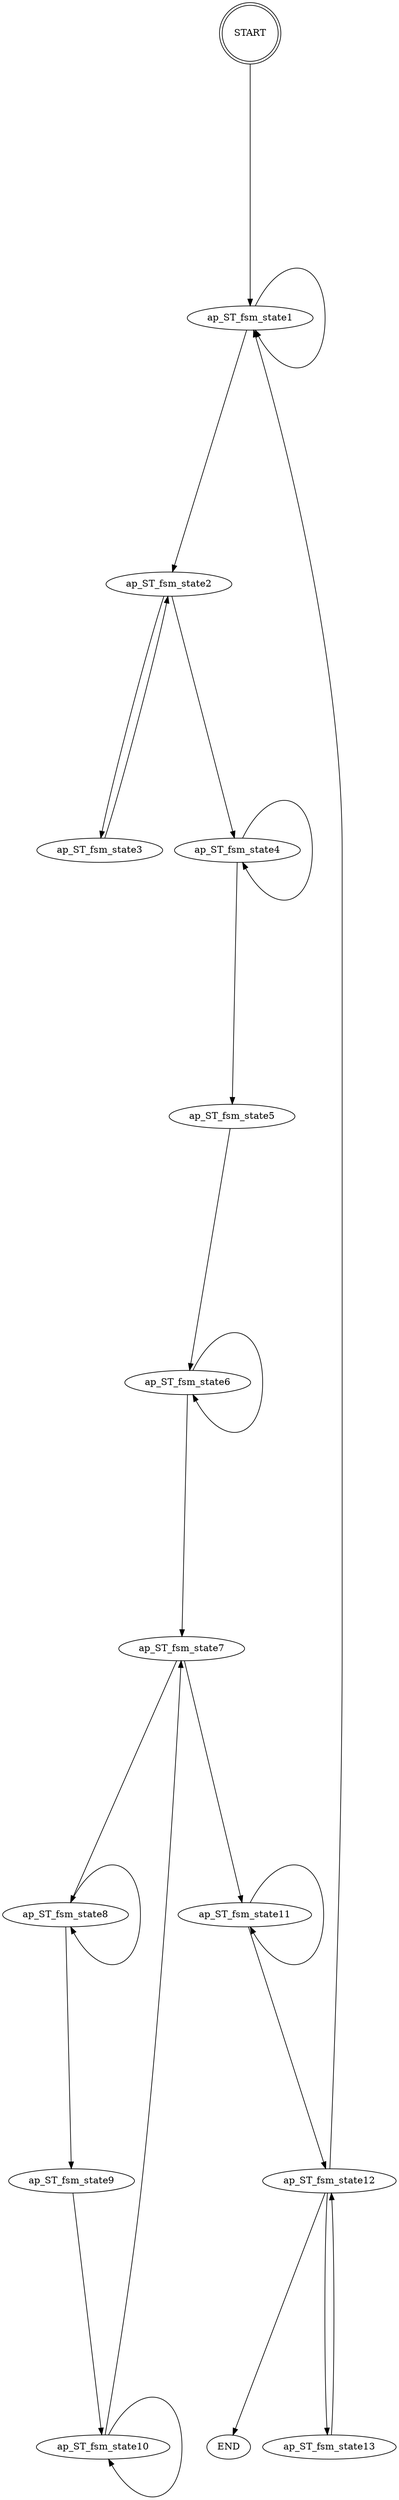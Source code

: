 digraph "" {
 graph [ranksep=5.0];
edge [color=black,
len=2.0
];
START    [shape=doublecircle];
START -> ap_ST_fsm_state1;
ap_ST_fsm_state1 -> ap_ST_fsm_state2;
ap_ST_fsm_state1 -> ap_ST_fsm_state1;
ap_ST_fsm_state2 -> ap_ST_fsm_state4;
ap_ST_fsm_state2 -> ap_ST_fsm_state3;
ap_ST_fsm_state3 -> ap_ST_fsm_state2;
ap_ST_fsm_state4 -> ap_ST_fsm_state5;
ap_ST_fsm_state4 -> ap_ST_fsm_state4;
ap_ST_fsm_state5 -> ap_ST_fsm_state6;
ap_ST_fsm_state6 -> ap_ST_fsm_state7;
ap_ST_fsm_state6 -> ap_ST_fsm_state6;
ap_ST_fsm_state7 -> ap_ST_fsm_state11;
ap_ST_fsm_state7 -> ap_ST_fsm_state8;
ap_ST_fsm_state8 -> ap_ST_fsm_state9;
ap_ST_fsm_state8 -> ap_ST_fsm_state8;
ap_ST_fsm_state9 -> ap_ST_fsm_state10;
ap_ST_fsm_state10 -> ap_ST_fsm_state7;
ap_ST_fsm_state10 -> ap_ST_fsm_state10;
ap_ST_fsm_state11 -> ap_ST_fsm_state12;
ap_ST_fsm_state11 -> ap_ST_fsm_state11;
ap_ST_fsm_state12 -> ap_ST_fsm_state1;
ap_ST_fsm_state12 -> ap_ST_fsm_state13;
ap_ST_fsm_state12 -> END;
ap_ST_fsm_state13 -> ap_ST_fsm_state12;
}
